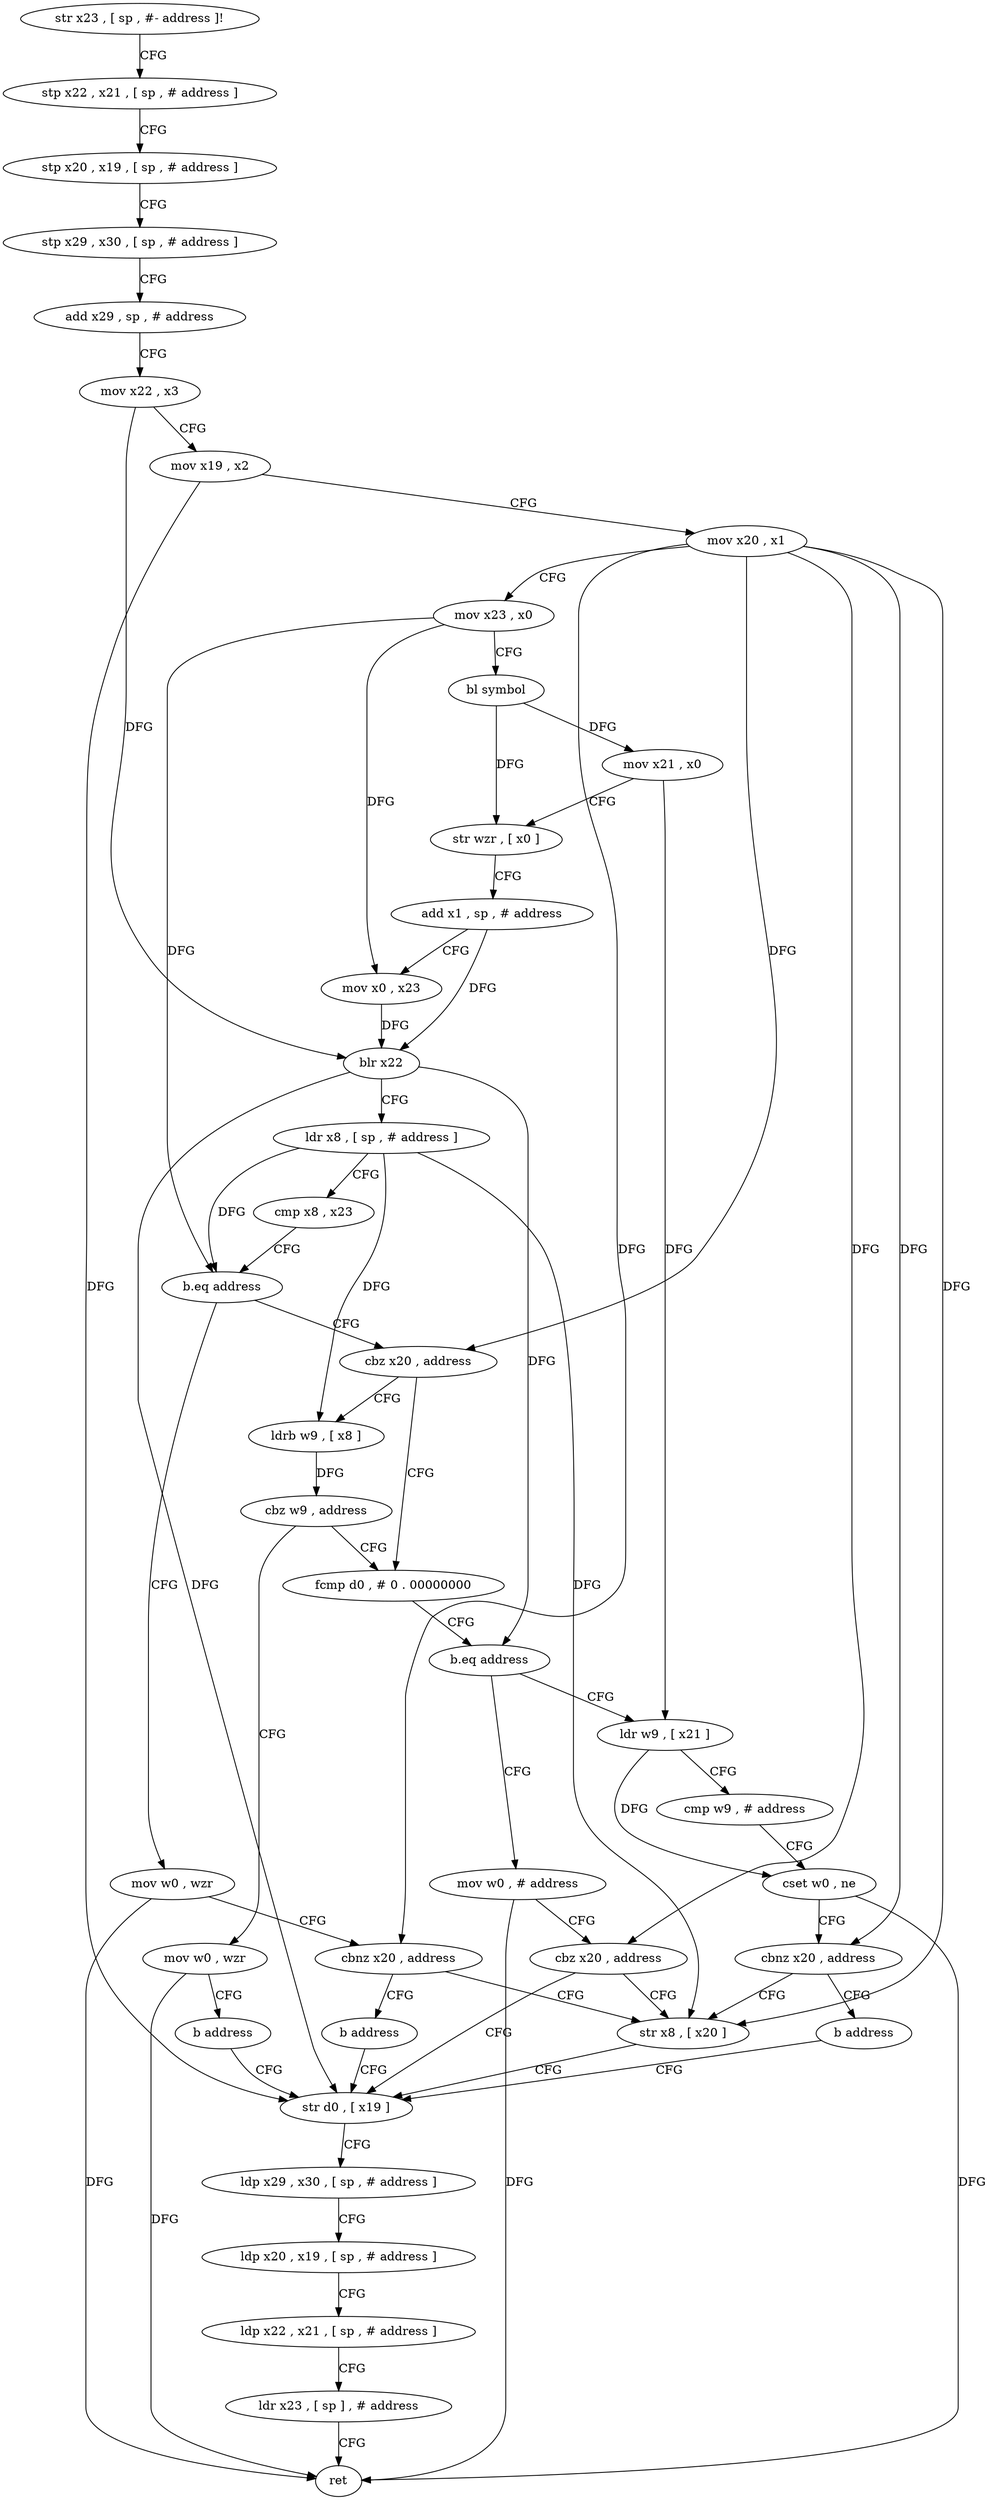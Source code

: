 digraph "func" {
"4215424" [label = "str x23 , [ sp , #- address ]!" ]
"4215428" [label = "stp x22 , x21 , [ sp , # address ]" ]
"4215432" [label = "stp x20 , x19 , [ sp , # address ]" ]
"4215436" [label = "stp x29 , x30 , [ sp , # address ]" ]
"4215440" [label = "add x29 , sp , # address" ]
"4215444" [label = "mov x22 , x3" ]
"4215448" [label = "mov x19 , x2" ]
"4215452" [label = "mov x20 , x1" ]
"4215456" [label = "mov x23 , x0" ]
"4215460" [label = "bl symbol" ]
"4215464" [label = "mov x21 , x0" ]
"4215468" [label = "str wzr , [ x0 ]" ]
"4215472" [label = "add x1 , sp , # address" ]
"4215476" [label = "mov x0 , x23" ]
"4215480" [label = "blr x22" ]
"4215484" [label = "ldr x8 , [ sp , # address ]" ]
"4215488" [label = "cmp x8 , x23" ]
"4215492" [label = "b.eq address" ]
"4215528" [label = "mov w0 , wzr" ]
"4215496" [label = "cbz x20 , address" ]
"4215532" [label = "cbnz x20 , address" ]
"4215564" [label = "str x8 , [ x20 ]" ]
"4215536" [label = "b address" ]
"4215540" [label = "ldrb w9 , [ x8 ]" ]
"4215500" [label = "fcmp d0 , # 0 . 00000000" ]
"4215568" [label = "str d0 , [ x19 ]" ]
"4215544" [label = "cbz w9 , address" ]
"4215548" [label = "mov w0 , wzr" ]
"4215504" [label = "b.eq address" ]
"4215556" [label = "mov w0 , # address" ]
"4215508" [label = "ldr w9 , [ x21 ]" ]
"4215572" [label = "ldp x29 , x30 , [ sp , # address ]" ]
"4215576" [label = "ldp x20 , x19 , [ sp , # address ]" ]
"4215580" [label = "ldp x22 , x21 , [ sp , # address ]" ]
"4215584" [label = "ldr x23 , [ sp ] , # address" ]
"4215588" [label = "ret" ]
"4215552" [label = "b address" ]
"4215560" [label = "cbz x20 , address" ]
"4215512" [label = "cmp w9 , # address" ]
"4215516" [label = "cset w0 , ne" ]
"4215520" [label = "cbnz x20 , address" ]
"4215524" [label = "b address" ]
"4215424" -> "4215428" [ label = "CFG" ]
"4215428" -> "4215432" [ label = "CFG" ]
"4215432" -> "4215436" [ label = "CFG" ]
"4215436" -> "4215440" [ label = "CFG" ]
"4215440" -> "4215444" [ label = "CFG" ]
"4215444" -> "4215448" [ label = "CFG" ]
"4215444" -> "4215480" [ label = "DFG" ]
"4215448" -> "4215452" [ label = "CFG" ]
"4215448" -> "4215568" [ label = "DFG" ]
"4215452" -> "4215456" [ label = "CFG" ]
"4215452" -> "4215532" [ label = "DFG" ]
"4215452" -> "4215496" [ label = "DFG" ]
"4215452" -> "4215564" [ label = "DFG" ]
"4215452" -> "4215560" [ label = "DFG" ]
"4215452" -> "4215520" [ label = "DFG" ]
"4215456" -> "4215460" [ label = "CFG" ]
"4215456" -> "4215476" [ label = "DFG" ]
"4215456" -> "4215492" [ label = "DFG" ]
"4215460" -> "4215464" [ label = "DFG" ]
"4215460" -> "4215468" [ label = "DFG" ]
"4215464" -> "4215468" [ label = "CFG" ]
"4215464" -> "4215508" [ label = "DFG" ]
"4215468" -> "4215472" [ label = "CFG" ]
"4215472" -> "4215476" [ label = "CFG" ]
"4215472" -> "4215480" [ label = "DFG" ]
"4215476" -> "4215480" [ label = "DFG" ]
"4215480" -> "4215484" [ label = "CFG" ]
"4215480" -> "4215504" [ label = "DFG" ]
"4215480" -> "4215568" [ label = "DFG" ]
"4215484" -> "4215488" [ label = "CFG" ]
"4215484" -> "4215492" [ label = "DFG" ]
"4215484" -> "4215564" [ label = "DFG" ]
"4215484" -> "4215540" [ label = "DFG" ]
"4215488" -> "4215492" [ label = "CFG" ]
"4215492" -> "4215528" [ label = "CFG" ]
"4215492" -> "4215496" [ label = "CFG" ]
"4215528" -> "4215532" [ label = "CFG" ]
"4215528" -> "4215588" [ label = "DFG" ]
"4215496" -> "4215540" [ label = "CFG" ]
"4215496" -> "4215500" [ label = "CFG" ]
"4215532" -> "4215564" [ label = "CFG" ]
"4215532" -> "4215536" [ label = "CFG" ]
"4215564" -> "4215568" [ label = "CFG" ]
"4215536" -> "4215568" [ label = "CFG" ]
"4215540" -> "4215544" [ label = "DFG" ]
"4215500" -> "4215504" [ label = "CFG" ]
"4215568" -> "4215572" [ label = "CFG" ]
"4215544" -> "4215500" [ label = "CFG" ]
"4215544" -> "4215548" [ label = "CFG" ]
"4215548" -> "4215552" [ label = "CFG" ]
"4215548" -> "4215588" [ label = "DFG" ]
"4215504" -> "4215556" [ label = "CFG" ]
"4215504" -> "4215508" [ label = "CFG" ]
"4215556" -> "4215560" [ label = "CFG" ]
"4215556" -> "4215588" [ label = "DFG" ]
"4215508" -> "4215512" [ label = "CFG" ]
"4215508" -> "4215516" [ label = "DFG" ]
"4215572" -> "4215576" [ label = "CFG" ]
"4215576" -> "4215580" [ label = "CFG" ]
"4215580" -> "4215584" [ label = "CFG" ]
"4215584" -> "4215588" [ label = "CFG" ]
"4215552" -> "4215568" [ label = "CFG" ]
"4215560" -> "4215568" [ label = "CFG" ]
"4215560" -> "4215564" [ label = "CFG" ]
"4215512" -> "4215516" [ label = "CFG" ]
"4215516" -> "4215520" [ label = "CFG" ]
"4215516" -> "4215588" [ label = "DFG" ]
"4215520" -> "4215564" [ label = "CFG" ]
"4215520" -> "4215524" [ label = "CFG" ]
"4215524" -> "4215568" [ label = "CFG" ]
}
